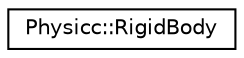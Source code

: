 digraph "Graphical Class Hierarchy"
{
 // LATEX_PDF_SIZE
  edge [fontname="Helvetica",fontsize="10",labelfontname="Helvetica",labelfontsize="10"];
  node [fontname="Helvetica",fontsize="10",shape=record];
  rankdir="LR";
  Node0 [label="Physicc::RigidBody",height=0.2,width=0.4,color="black", fillcolor="white", style="filled",URL="$classPhysicc_1_1RigidBody.html",tooltip="Rigid Body Class."];
}
